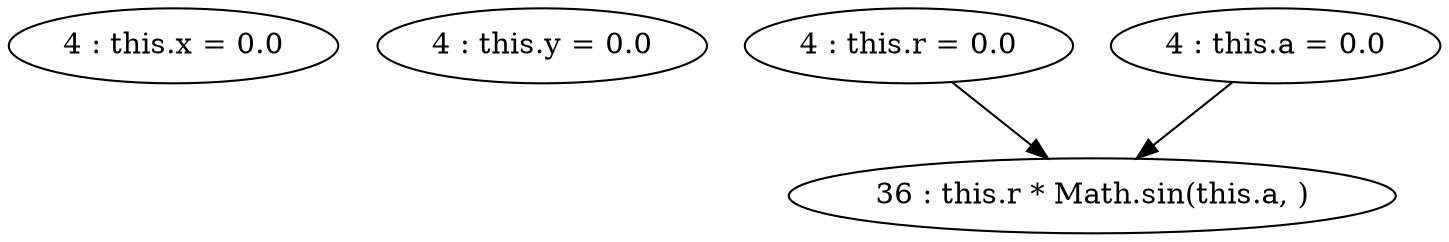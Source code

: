 digraph G {
"4 : this.x = 0.0"
"4 : this.y = 0.0"
"4 : this.r = 0.0"
"4 : this.r = 0.0" -> "36 : this.r * Math.sin(this.a, )"
"4 : this.a = 0.0"
"4 : this.a = 0.0" -> "36 : this.r * Math.sin(this.a, )"
"36 : this.r * Math.sin(this.a, )"
}